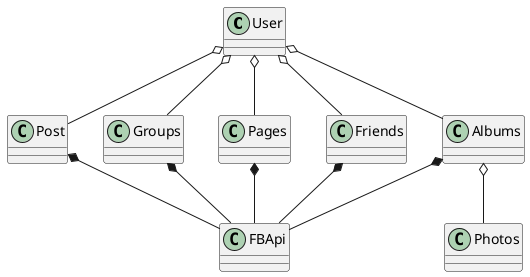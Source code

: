' NOT UPDATED!
@startuml
' Classes
class User

class Post
class Photos
class Albums
class Groups
class Pages
class Friends

class FBApi

' Heirarchy
User o-- Post
User o-- Albums
User o-- Groups
User o-- Pages
User o-- Friends

Albums o-- Photos

Post *-- FBApi
Albums *-- FBApi
Groups *-- FBApi
Pages *-- FBApi
Friends *-- FBApi


@enduml